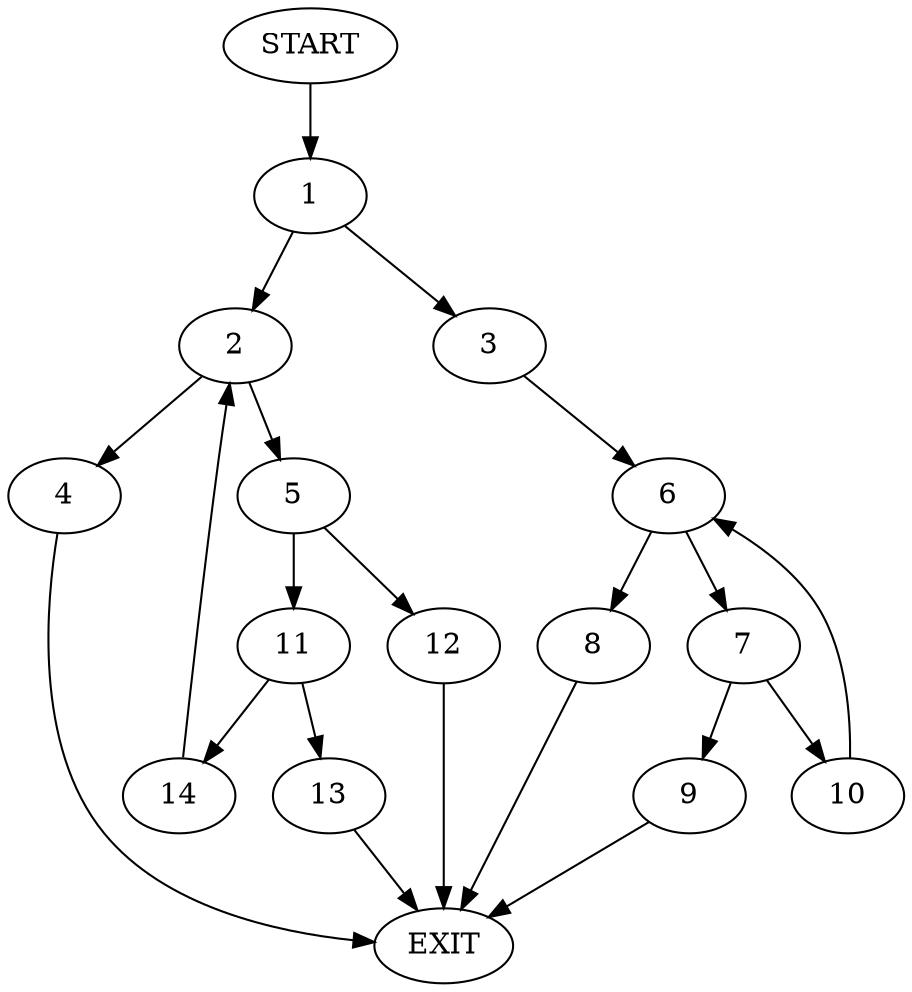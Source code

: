 digraph {
0 [label="START"]
15 [label="EXIT"]
0 -> 1
1 -> 2
1 -> 3
2 -> 4
2 -> 5
3 -> 6
6 -> 7
6 -> 8
7 -> 9
7 -> 10
8 -> 15
9 -> 15
10 -> 6
5 -> 11
5 -> 12
4 -> 15
12 -> 15
11 -> 13
11 -> 14
13 -> 15
14 -> 2
}
